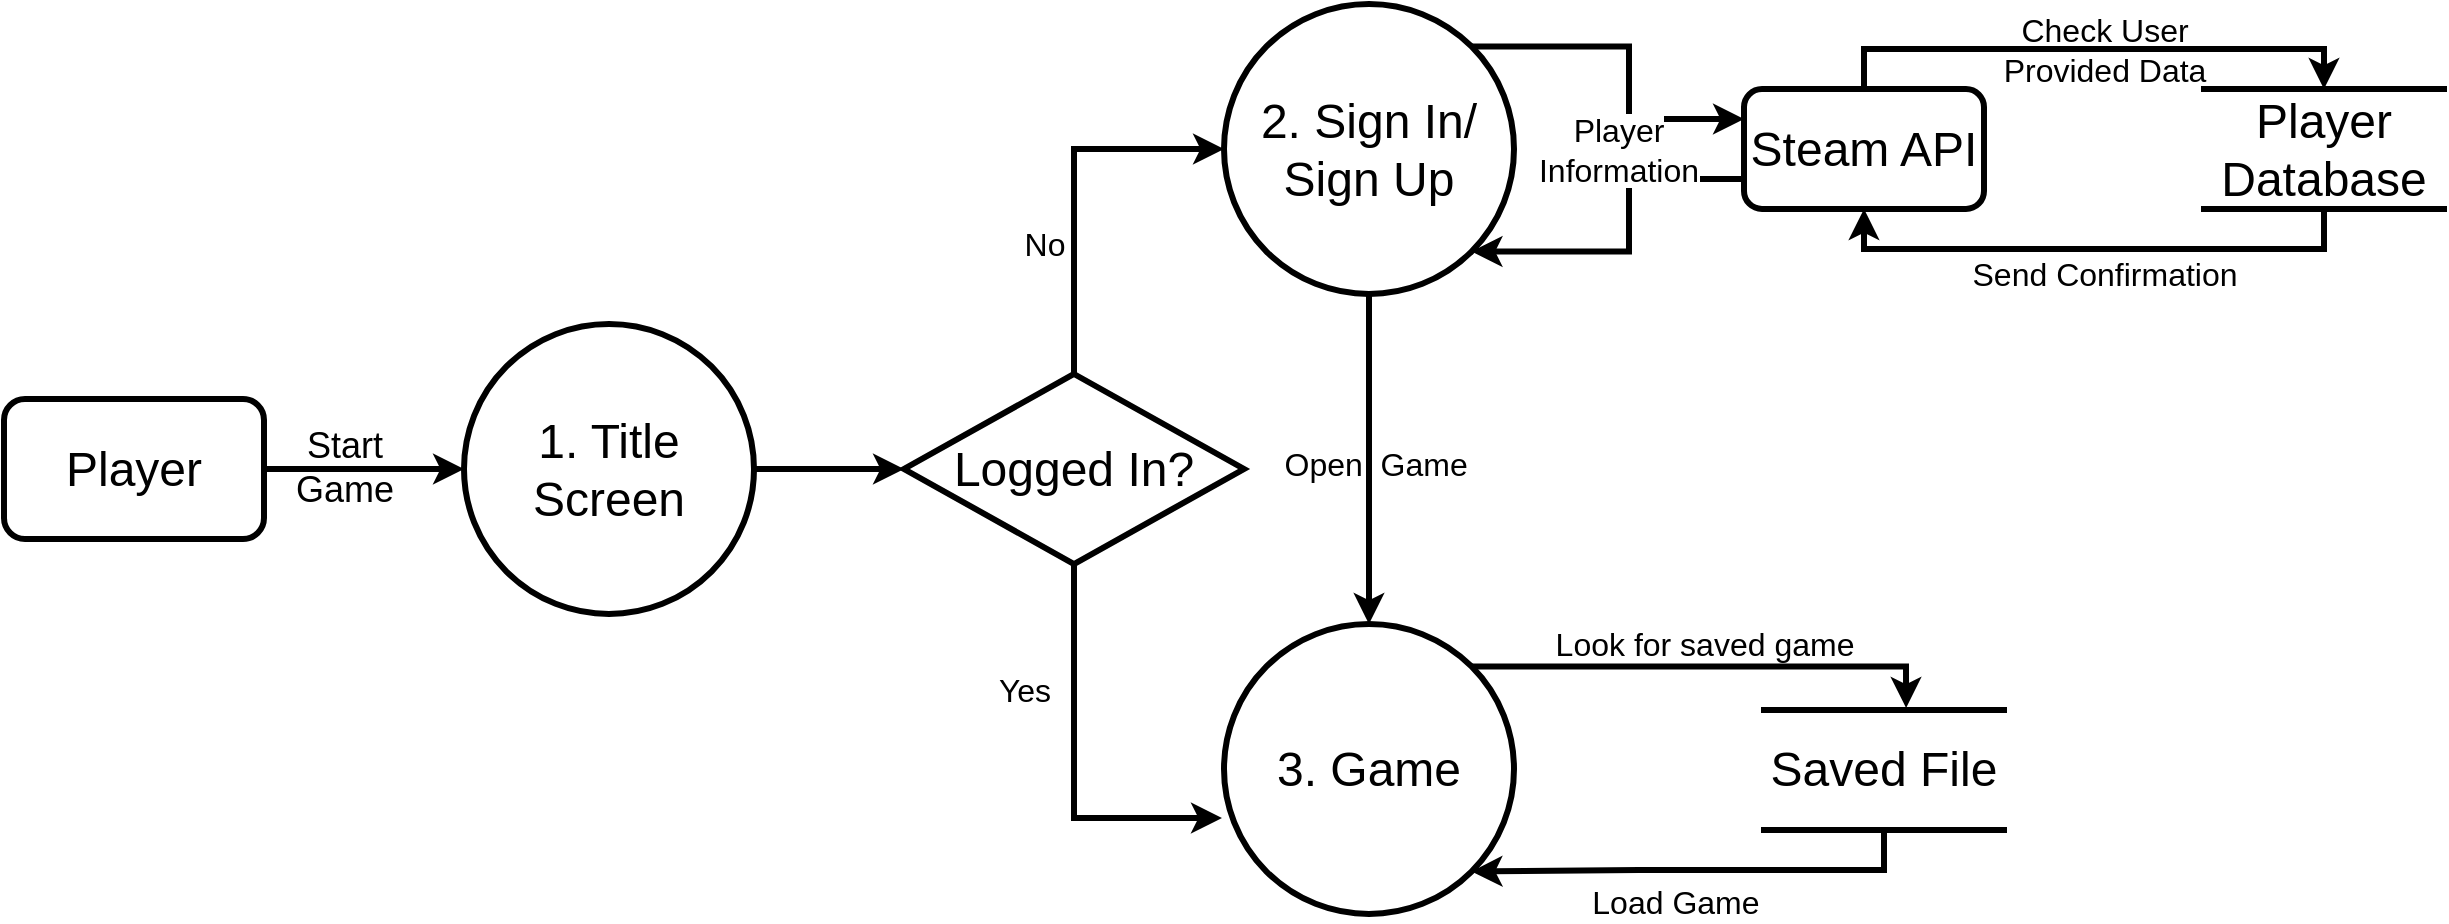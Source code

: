 <mxfile version="17.0.0" type="github">
  <diagram id="5Wje9K0xAD9k6Xcyfqx2" name="Page-1">
    <mxGraphModel dx="1240" dy="1743" grid="1" gridSize="10" guides="1" tooltips="1" connect="1" arrows="1" fold="1" page="1" pageScale="1" pageWidth="850" pageHeight="1100" math="0" shadow="0">
      <root>
        <mxCell id="0" />
        <mxCell id="1" parent="0" />
        <mxCell id="6Uv2s3gWY1HWCF7CFjjz-1" style="edgeStyle=orthogonalEdgeStyle;rounded=0;orthogonalLoop=1;jettySize=auto;html=1;entryX=0;entryY=0.5;entryDx=0;entryDy=0;fontSize=24;strokeWidth=3;" parent="1" source="6Uv2s3gWY1HWCF7CFjjz-2" target="6Uv2s3gWY1HWCF7CFjjz-4" edge="1">
          <mxGeometry relative="1" as="geometry" />
        </mxCell>
        <mxCell id="6Uv2s3gWY1HWCF7CFjjz-2" value="&lt;font style=&quot;font-size: 24px&quot;&gt;Player&lt;/font&gt;" style="rounded=1;whiteSpace=wrap;html=1;strokeWidth=3;" parent="1" vertex="1">
          <mxGeometry x="10" y="167.5" width="130" height="70" as="geometry" />
        </mxCell>
        <mxCell id="6Uv2s3gWY1HWCF7CFjjz-3" style="edgeStyle=orthogonalEdgeStyle;rounded=0;orthogonalLoop=1;jettySize=auto;html=1;entryX=0;entryY=0.5;entryDx=0;entryDy=0;fontSize=24;strokeWidth=3;" parent="1" source="6Uv2s3gWY1HWCF7CFjjz-4" target="6Uv2s3gWY1HWCF7CFjjz-7" edge="1">
          <mxGeometry relative="1" as="geometry" />
        </mxCell>
        <mxCell id="6Uv2s3gWY1HWCF7CFjjz-4" value="1. Title Screen" style="ellipse;whiteSpace=wrap;html=1;aspect=fixed;fontSize=24;strokeWidth=3;" parent="1" vertex="1">
          <mxGeometry x="240" y="130" width="145" height="145" as="geometry" />
        </mxCell>
        <mxCell id="6Uv2s3gWY1HWCF7CFjjz-5" style="edgeStyle=orthogonalEdgeStyle;rounded=0;orthogonalLoop=1;jettySize=auto;html=1;fontSize=24;strokeWidth=3;entryX=0;entryY=0.5;entryDx=0;entryDy=0;" parent="1" source="6Uv2s3gWY1HWCF7CFjjz-7" target="6Uv2s3gWY1HWCF7CFjjz-10" edge="1">
          <mxGeometry relative="1" as="geometry" />
        </mxCell>
        <mxCell id="6Uv2s3gWY1HWCF7CFjjz-6" style="edgeStyle=orthogonalEdgeStyle;rounded=0;orthogonalLoop=1;jettySize=auto;html=1;entryX=-0.007;entryY=0.669;entryDx=0;entryDy=0;entryPerimeter=0;fontSize=24;strokeWidth=3;" parent="1" source="6Uv2s3gWY1HWCF7CFjjz-7" target="6Uv2s3gWY1HWCF7CFjjz-13" edge="1">
          <mxGeometry relative="1" as="geometry" />
        </mxCell>
        <mxCell id="6Uv2s3gWY1HWCF7CFjjz-7" value="Logged In?" style="rhombus;whiteSpace=wrap;html=1;fontSize=24;strokeWidth=3;" parent="1" vertex="1">
          <mxGeometry x="460" y="155" width="170" height="95" as="geometry" />
        </mxCell>
        <mxCell id="6Uv2s3gWY1HWCF7CFjjz-8" style="edgeStyle=orthogonalEdgeStyle;rounded=0;orthogonalLoop=1;jettySize=auto;html=1;fontSize=24;strokeWidth=3;" parent="1" source="6Uv2s3gWY1HWCF7CFjjz-10" target="6Uv2s3gWY1HWCF7CFjjz-13" edge="1">
          <mxGeometry relative="1" as="geometry" />
        </mxCell>
        <mxCell id="173SKPlbLqR5OTm6yO48-7" style="edgeStyle=orthogonalEdgeStyle;rounded=0;orthogonalLoop=1;jettySize=auto;html=1;exitX=0;exitY=0.75;exitDx=0;exitDy=0;entryX=1;entryY=1;entryDx=0;entryDy=0;fontSize=16;strokeWidth=3;" edge="1" parent="1" source="6Uv2s3gWY1HWCF7CFjjz-15" target="6Uv2s3gWY1HWCF7CFjjz-10">
          <mxGeometry relative="1" as="geometry" />
        </mxCell>
        <mxCell id="173SKPlbLqR5OTm6yO48-8" style="edgeStyle=orthogonalEdgeStyle;rounded=0;orthogonalLoop=1;jettySize=auto;html=1;exitX=1;exitY=0;exitDx=0;exitDy=0;entryX=0;entryY=0.25;entryDx=0;entryDy=0;fontSize=16;strokeWidth=3;" edge="1" parent="1" source="6Uv2s3gWY1HWCF7CFjjz-10" target="6Uv2s3gWY1HWCF7CFjjz-15">
          <mxGeometry relative="1" as="geometry" />
        </mxCell>
        <mxCell id="6Uv2s3gWY1HWCF7CFjjz-10" value="2. Sign In/ Sign Up" style="ellipse;whiteSpace=wrap;html=1;aspect=fixed;fontSize=24;strokeWidth=3;" parent="1" vertex="1">
          <mxGeometry x="620" y="-30" width="145" height="145" as="geometry" />
        </mxCell>
        <mxCell id="6Uv2s3gWY1HWCF7CFjjz-12" style="edgeStyle=orthogonalEdgeStyle;rounded=0;orthogonalLoop=1;jettySize=auto;html=1;entryX=0.592;entryY=-0.017;entryDx=0;entryDy=0;entryPerimeter=0;fontSize=24;strokeWidth=3;exitX=1;exitY=0;exitDx=0;exitDy=0;" parent="1" source="6Uv2s3gWY1HWCF7CFjjz-13" target="6Uv2s3gWY1HWCF7CFjjz-19" edge="1">
          <mxGeometry relative="1" as="geometry" />
        </mxCell>
        <mxCell id="6Uv2s3gWY1HWCF7CFjjz-13" value="3. Game" style="ellipse;whiteSpace=wrap;html=1;aspect=fixed;fontSize=24;strokeWidth=3;" parent="1" vertex="1">
          <mxGeometry x="620" y="280" width="145" height="145" as="geometry" />
        </mxCell>
        <mxCell id="173SKPlbLqR5OTm6yO48-10" style="edgeStyle=orthogonalEdgeStyle;rounded=0;orthogonalLoop=1;jettySize=auto;html=1;exitX=0.5;exitY=0;exitDx=0;exitDy=0;entryX=0.5;entryY=0;entryDx=0;entryDy=0;fontSize=16;strokeWidth=3;" edge="1" parent="1" source="6Uv2s3gWY1HWCF7CFjjz-15" target="6Uv2s3gWY1HWCF7CFjjz-17">
          <mxGeometry relative="1" as="geometry" />
        </mxCell>
        <mxCell id="6Uv2s3gWY1HWCF7CFjjz-15" value="Steam API" style="rounded=1;whiteSpace=wrap;html=1;fontSize=24;strokeWidth=3;" parent="1" vertex="1">
          <mxGeometry x="880" y="12.5" width="120" height="60" as="geometry" />
        </mxCell>
        <mxCell id="173SKPlbLqR5OTm6yO48-11" style="edgeStyle=orthogonalEdgeStyle;rounded=0;orthogonalLoop=1;jettySize=auto;html=1;exitX=0.5;exitY=1;exitDx=0;exitDy=0;entryX=0.5;entryY=1;entryDx=0;entryDy=0;fontSize=16;strokeWidth=3;" edge="1" parent="1" source="6Uv2s3gWY1HWCF7CFjjz-17" target="6Uv2s3gWY1HWCF7CFjjz-15">
          <mxGeometry relative="1" as="geometry" />
        </mxCell>
        <mxCell id="6Uv2s3gWY1HWCF7CFjjz-17" value="&lt;div&gt;Player&lt;/div&gt;&lt;div&gt;Database&lt;br&gt;&lt;/div&gt;" style="shape=partialRectangle;whiteSpace=wrap;html=1;left=0;right=0;fillColor=none;fontSize=24;strokeWidth=3;" parent="1" vertex="1">
          <mxGeometry x="1110" y="12.5" width="120" height="60" as="geometry" />
        </mxCell>
        <mxCell id="6Uv2s3gWY1HWCF7CFjjz-18" style="edgeStyle=orthogonalEdgeStyle;rounded=0;orthogonalLoop=1;jettySize=auto;html=1;entryX=1;entryY=1;entryDx=0;entryDy=0;fontSize=24;strokeWidth=3;exitX=0.5;exitY=1;exitDx=0;exitDy=0;" parent="1" source="6Uv2s3gWY1HWCF7CFjjz-19" target="6Uv2s3gWY1HWCF7CFjjz-13" edge="1">
          <mxGeometry relative="1" as="geometry" />
        </mxCell>
        <mxCell id="6Uv2s3gWY1HWCF7CFjjz-19" value="Saved File" style="shape=partialRectangle;whiteSpace=wrap;html=1;left=0;right=0;fillColor=none;fontSize=24;strokeWidth=3;" parent="1" vertex="1">
          <mxGeometry x="890" y="323" width="120" height="60" as="geometry" />
        </mxCell>
        <mxCell id="6Uv2s3gWY1HWCF7CFjjz-21" value="&lt;div&gt;Start&lt;/div&gt;&lt;div&gt;Game&lt;br&gt;&lt;/div&gt;" style="text;html=1;align=center;verticalAlign=middle;resizable=0;points=[];autosize=1;strokeColor=none;fillColor=none;fontSize=18;" parent="1" vertex="1">
          <mxGeometry x="150" y="177" width="60" height="50" as="geometry" />
        </mxCell>
        <mxCell id="6Uv2s3gWY1HWCF7CFjjz-22" value="No" style="text;html=1;align=center;verticalAlign=middle;resizable=0;points=[];autosize=1;strokeColor=none;fillColor=none;fontSize=16;" parent="1" vertex="1">
          <mxGeometry x="510" y="80" width="40" height="20" as="geometry" />
        </mxCell>
        <mxCell id="6Uv2s3gWY1HWCF7CFjjz-23" value="Yes" style="text;html=1;align=center;verticalAlign=middle;resizable=0;points=[];autosize=1;strokeColor=none;fillColor=none;fontSize=16;" parent="1" vertex="1">
          <mxGeometry x="500" y="303" width="40" height="20" as="geometry" />
        </mxCell>
        <mxCell id="6Uv2s3gWY1HWCF7CFjjz-24" value="Open&amp;nbsp; Game&amp;nbsp;&amp;nbsp; " style="text;html=1;align=center;verticalAlign=middle;resizable=0;points=[];autosize=1;strokeColor=none;fillColor=none;fontSize=16;" parent="1" vertex="1">
          <mxGeometry x="640" y="190" width="120" height="20" as="geometry" />
        </mxCell>
        <mxCell id="6Uv2s3gWY1HWCF7CFjjz-25" value="&lt;div&gt;Check User &lt;br&gt;&lt;/div&gt;&lt;div&gt;Provided Data&lt;/div&gt;" style="text;html=1;align=center;verticalAlign=middle;resizable=0;points=[];autosize=1;strokeColor=none;fillColor=none;fontSize=16;" parent="1" vertex="1">
          <mxGeometry x="1000" y="-27" width="120" height="40" as="geometry" />
        </mxCell>
        <mxCell id="6Uv2s3gWY1HWCF7CFjjz-27" value="Look for saved game" style="text;html=1;align=center;verticalAlign=middle;resizable=0;points=[];autosize=1;strokeColor=none;fillColor=none;fontSize=16;" parent="1" vertex="1">
          <mxGeometry x="780" y="280" width="160" height="20" as="geometry" />
        </mxCell>
        <mxCell id="6Uv2s3gWY1HWCF7CFjjz-28" value="&amp;nbsp;&amp;nbsp;&amp;nbsp;&amp;nbsp;&amp;nbsp;&amp;nbsp;&amp;nbsp;&amp;nbsp;&amp;nbsp;&amp;nbsp;&amp;nbsp;&amp;nbsp;&amp;nbsp;&amp;nbsp;&amp;nbsp;&amp;nbsp;&amp;nbsp;&amp;nbsp;&amp;nbsp; Load Game" style="text;html=1;align=center;verticalAlign=middle;resizable=0;points=[];autosize=1;strokeColor=none;fillColor=none;fontSize=16;" parent="1" vertex="1">
          <mxGeometry x="706" y="409" width="190" height="20" as="geometry" />
        </mxCell>
        <mxCell id="6Uv2s3gWY1HWCF7CFjjz-36" value="&lt;div&gt;&lt;span style=&quot;background-color: rgb(255 , 255 , 255)&quot;&gt;Player &lt;br&gt;&lt;/span&gt;&lt;/div&gt;&lt;div&gt;&lt;span style=&quot;background-color: rgb(255 , 255 , 255)&quot;&gt;Information&lt;/span&gt;&lt;/div&gt;&lt;div&gt;&lt;span style=&quot;background-color: rgb(255 , 255 , 255)&quot;&gt;&lt;/span&gt;&lt;/div&gt;" style="text;html=1;align=center;verticalAlign=middle;resizable=0;points=[];autosize=1;strokeColor=none;fillColor=none;fontSize=16;" parent="1" vertex="1">
          <mxGeometry x="767" y="22.5" width="100" height="40" as="geometry" />
        </mxCell>
        <mxCell id="173SKPlbLqR5OTm6yO48-6" value="&lt;font style=&quot;font-size: 16px&quot;&gt;Send Confirmation&lt;/font&gt;" style="text;html=1;align=center;verticalAlign=middle;resizable=0;points=[];autosize=1;strokeColor=none;fillColor=none;" vertex="1" parent="1">
          <mxGeometry x="985" y="95" width="150" height="20" as="geometry" />
        </mxCell>
      </root>
    </mxGraphModel>
  </diagram>
</mxfile>
